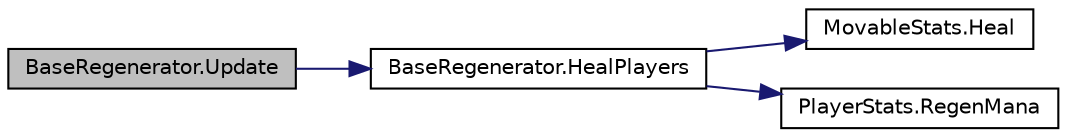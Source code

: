 digraph "BaseRegenerator.Update"
{
 // INTERACTIVE_SVG=YES
 // LATEX_PDF_SIZE
  bgcolor="transparent";
  edge [fontname="Helvetica",fontsize="10",labelfontname="Helvetica",labelfontsize="10"];
  node [fontname="Helvetica",fontsize="10",shape=record];
  rankdir="LR";
  Node1 [label="BaseRegenerator.Update",height=0.2,width=0.4,color="black", fillcolor="grey75", style="filled", fontcolor="black",tooltip=" "];
  Node1 -> Node2 [color="midnightblue",fontsize="10",style="solid",fontname="Helvetica"];
  Node2 [label="BaseRegenerator.HealPlayers",height=0.2,width=0.4,color="black",URL="$class_base_regenerator.html#a4d65b6c57ff0f1c756eee99844fda2fa",tooltip=" "];
  Node2 -> Node3 [color="midnightblue",fontsize="10",style="solid",fontname="Helvetica"];
  Node3 [label="MovableStats.Heal",height=0.2,width=0.4,color="black",URL="$class_movable_stats.html#a8db5075f6cb3977efdc5c92f2fb927f5",tooltip=" "];
  Node2 -> Node4 [color="midnightblue",fontsize="10",style="solid",fontname="Helvetica"];
  Node4 [label="PlayerStats.RegenMana",height=0.2,width=0.4,color="black",URL="$class_player_stats.html#a8d05b6ec32ee2a10f700a57ac7342340",tooltip=" "];
}
